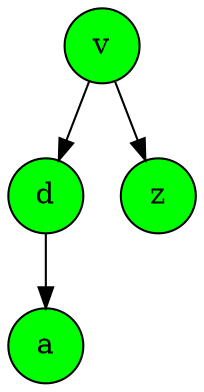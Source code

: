digraph BST {
    node [shape=circle, style=filled, fillcolor=green];
    v;
    v -> d;
    d;
    d -> a;
    a;
    v -> z;
    z;
}